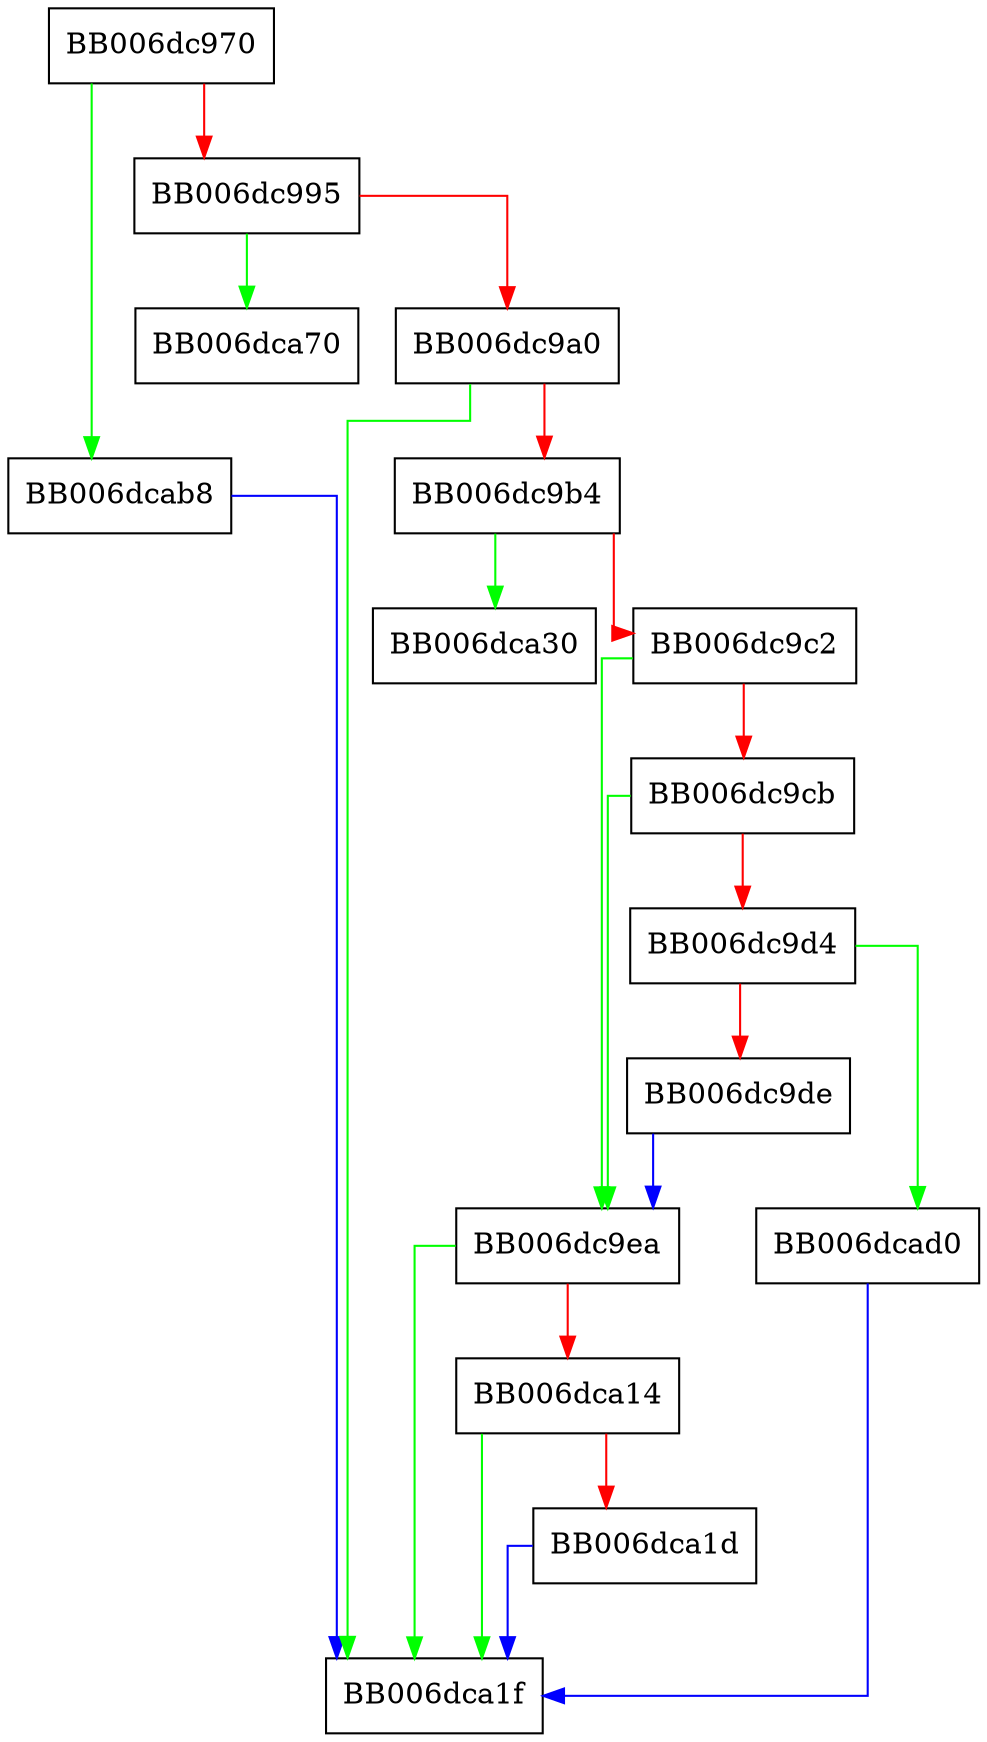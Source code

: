 digraph get_entropy {
  node [shape="box"];
  graph [splines=ortho];
  BB006dc970 -> BB006dcab8 [color="green"];
  BB006dc970 -> BB006dc995 [color="red"];
  BB006dc995 -> BB006dca70 [color="green"];
  BB006dc995 -> BB006dc9a0 [color="red"];
  BB006dc9a0 -> BB006dca1f [color="green"];
  BB006dc9a0 -> BB006dc9b4 [color="red"];
  BB006dc9b4 -> BB006dca30 [color="green"];
  BB006dc9b4 -> BB006dc9c2 [color="red"];
  BB006dc9c2 -> BB006dc9ea [color="green"];
  BB006dc9c2 -> BB006dc9cb [color="red"];
  BB006dc9cb -> BB006dc9ea [color="green"];
  BB006dc9cb -> BB006dc9d4 [color="red"];
  BB006dc9d4 -> BB006dcad0 [color="green"];
  BB006dc9d4 -> BB006dc9de [color="red"];
  BB006dc9de -> BB006dc9ea [color="blue"];
  BB006dc9ea -> BB006dca1f [color="green"];
  BB006dc9ea -> BB006dca14 [color="red"];
  BB006dca14 -> BB006dca1f [color="green"];
  BB006dca14 -> BB006dca1d [color="red"];
  BB006dca1d -> BB006dca1f [color="blue"];
  BB006dcab8 -> BB006dca1f [color="blue"];
  BB006dcad0 -> BB006dca1f [color="blue"];
}